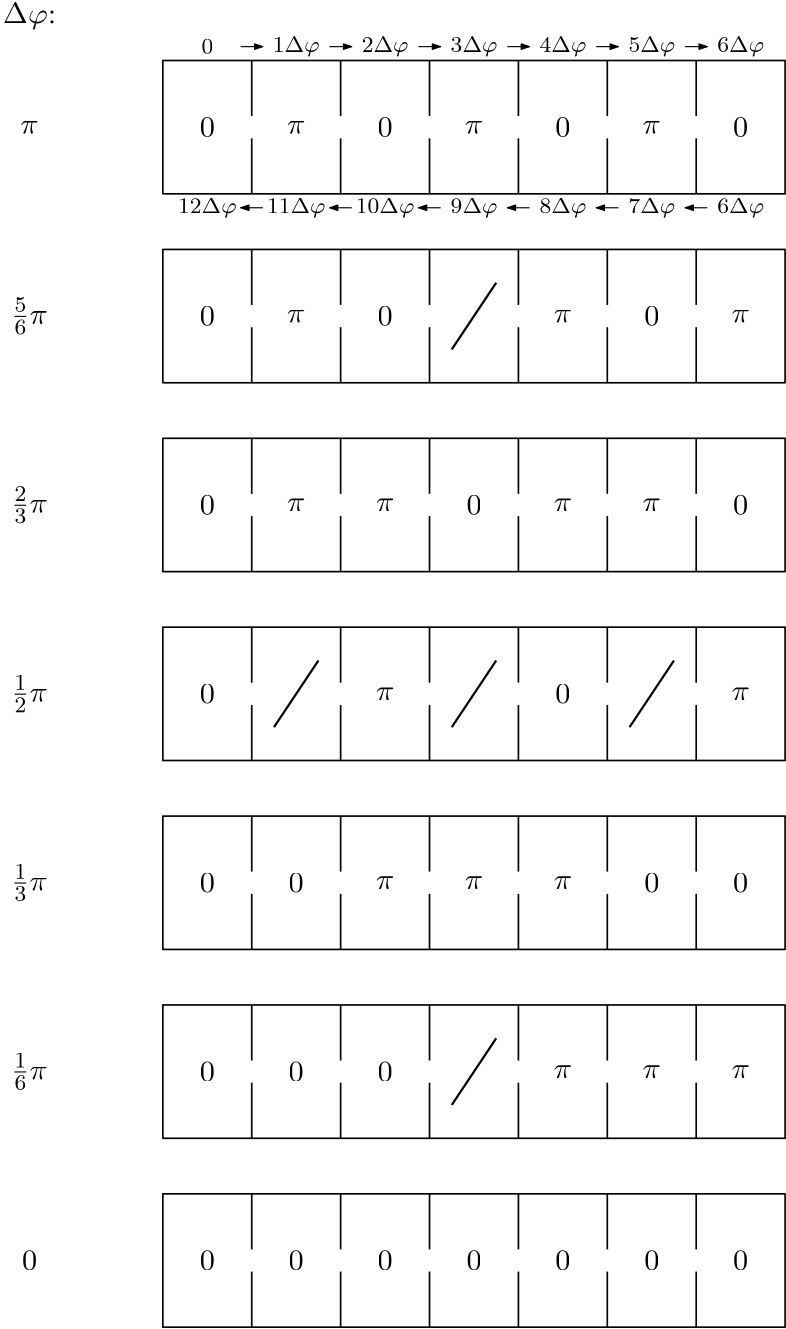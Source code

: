 <?xml version="1.0"?>
<!DOCTYPE ipe SYSTEM "ipe.dtd">
<ipe version="70005" creator="Ipe 7.1.5">
<info created="D:20150803151625" modified="D:20150804223951"/>
<ipestyle name="basic">
<symbol name="arrow/arc(spx)">
<path stroke="sym-stroke" fill="sym-stroke" pen="sym-pen">
0 0 m
-1 0.333 l
-1 -0.333 l
h
</path>
</symbol>
<symbol name="arrow/farc(spx)">
<path stroke="sym-stroke" fill="white" pen="sym-pen">
0 0 m
-1 0.333 l
-1 -0.333 l
h
</path>
</symbol>
<symbol name="mark/circle(sx)" transformations="translations">
<path fill="sym-stroke">
0.6 0 0 0.6 0 0 e
0.4 0 0 0.4 0 0 e
</path>
</symbol>
<symbol name="mark/disk(sx)" transformations="translations">
<path fill="sym-stroke">
0.6 0 0 0.6 0 0 e
</path>
</symbol>
<symbol name="mark/fdisk(sfx)" transformations="translations">
<group>
<path fill="sym-fill">
0.5 0 0 0.5 0 0 e
</path>
<path fill="sym-stroke" fillrule="eofill">
0.6 0 0 0.6 0 0 e
0.4 0 0 0.4 0 0 e
</path>
</group>
</symbol>
<symbol name="mark/box(sx)" transformations="translations">
<path fill="sym-stroke" fillrule="eofill">
-0.6 -0.6 m
0.6 -0.6 l
0.6 0.6 l
-0.6 0.6 l
h
-0.4 -0.4 m
0.4 -0.4 l
0.4 0.4 l
-0.4 0.4 l
h
</path>
</symbol>
<symbol name="mark/square(sx)" transformations="translations">
<path fill="sym-stroke">
-0.6 -0.6 m
0.6 -0.6 l
0.6 0.6 l
-0.6 0.6 l
h
</path>
</symbol>
<symbol name="mark/fsquare(sfx)" transformations="translations">
<group>
<path fill="sym-fill">
-0.5 -0.5 m
0.5 -0.5 l
0.5 0.5 l
-0.5 0.5 l
h
</path>
<path fill="sym-stroke" fillrule="eofill">
-0.6 -0.6 m
0.6 -0.6 l
0.6 0.6 l
-0.6 0.6 l
h
-0.4 -0.4 m
0.4 -0.4 l
0.4 0.4 l
-0.4 0.4 l
h
</path>
</group>
</symbol>
<symbol name="mark/cross(sx)" transformations="translations">
<group>
<path fill="sym-stroke">
-0.43 -0.57 m
0.57 0.43 l
0.43 0.57 l
-0.57 -0.43 l
h
</path>
<path fill="sym-stroke">
-0.43 0.57 m
0.57 -0.43 l
0.43 -0.57 l
-0.57 0.43 l
h
</path>
</group>
</symbol>
<symbol name="arrow/fnormal(spx)">
<path stroke="sym-stroke" fill="white" pen="sym-pen">
0 0 m
-1 0.333 l
-1 -0.333 l
h
</path>
</symbol>
<symbol name="arrow/pointed(spx)">
<path stroke="sym-stroke" fill="sym-stroke" pen="sym-pen">
0 0 m
-1 0.333 l
-0.8 0 l
-1 -0.333 l
h
</path>
</symbol>
<symbol name="arrow/fpointed(spx)">
<path stroke="sym-stroke" fill="white" pen="sym-pen">
0 0 m
-1 0.333 l
-0.8 0 l
-1 -0.333 l
h
</path>
</symbol>
<symbol name="arrow/linear(spx)">
<path stroke="sym-stroke" pen="sym-pen">
-1 0.333 m
0 0 l
-1 -0.333 l
</path>
</symbol>
<symbol name="arrow/fdouble(spx)">
<path stroke="sym-stroke" fill="white" pen="sym-pen">
0 0 m
-1 0.333 l
-1 -0.333 l
h
-1 0 m
-2 0.333 l
-2 -0.333 l
h
</path>
</symbol>
<symbol name="arrow/double(spx)">
<path stroke="sym-stroke" fill="sym-stroke" pen="sym-pen">
0 0 m
-1 0.333 l
-1 -0.333 l
h
-1 0 m
-2 0.333 l
-2 -0.333 l
h
</path>
</symbol>
<pen name="heavier" value="0.8"/>
<pen name="fat" value="1.2"/>
<pen name="ultrafat" value="2"/>
<symbolsize name="large" value="5"/>
<symbolsize name="small" value="2"/>
<symbolsize name="tiny" value="1.1"/>
<arrowsize name="large" value="10"/>
<arrowsize name="small" value="5"/>
<arrowsize name="tiny" value="3"/>
<color name="red" value="1 0 0"/>
<color name="green" value="0 1 0"/>
<color name="blue" value="0 0 1"/>
<color name="yellow" value="1 1 0"/>
<color name="orange" value="1 0.647 0"/>
<color name="gold" value="1 0.843 0"/>
<color name="purple" value="0.627 0.125 0.941"/>
<color name="gray" value="0.745"/>
<color name="brown" value="0.647 0.165 0.165"/>
<color name="navy" value="0 0 0.502"/>
<color name="pink" value="1 0.753 0.796"/>
<color name="seagreen" value="0.18 0.545 0.341"/>
<color name="turquoise" value="0.251 0.878 0.816"/>
<color name="violet" value="0.933 0.51 0.933"/>
<color name="darkblue" value="0 0 0.545"/>
<color name="darkcyan" value="0 0.545 0.545"/>
<color name="darkgray" value="0.663"/>
<color name="darkgreen" value="0 0.392 0"/>
<color name="darkmagenta" value="0.545 0 0.545"/>
<color name="darkorange" value="1 0.549 0"/>
<color name="darkred" value="0.545 0 0"/>
<color name="lightblue" value="0.678 0.847 0.902"/>
<color name="lightcyan" value="0.878 1 1"/>
<color name="lightgray" value="0.827"/>
<color name="lightgreen" value="0.565 0.933 0.565"/>
<color name="lightyellow" value="1 1 0.878"/>
<dashstyle name="dashed" value="[4] 0"/>
<dashstyle name="dotted" value="[1 3] 0"/>
<dashstyle name="dash dotted" value="[4 2 1 2] 0"/>
<dashstyle name="dash dot dotted" value="[4 2 1 2 1 2] 0"/>
<textsize name="large" value="\large"/>
<textsize name="Large" value="\Large"/>
<textsize name="LARGE" value="\LARGE"/>
<textsize name="huge" value="\huge"/>
<textsize name="Huge" value="\Huge"/>
<textsize name="small" value="\small"/>
<textsize name="footnote" value="\footnotesize"/>
<textsize name="tiny" value="\tiny"/>
<textstyle name="center" begin="\begin{center}" end="\end{center}"/>
<textstyle name="itemize" begin="\begin{itemize}" end="\end{itemize}"/>
<textstyle name="item" begin="\begin{itemize}\item{}" end="\end{itemize}"/>
<gridsize name="4 pts" value="4"/>
<gridsize name="8 pts (~3 mm)" value="8"/>
<gridsize name="16 pts (~6 mm)" value="16"/>
<gridsize name="32 pts (~12 mm)" value="32"/>
<gridsize name="10 pts (~3.5 mm)" value="10"/>
<gridsize name="20 pts (~7 mm)" value="20"/>
<gridsize name="14 pts (~5 mm)" value="14"/>
<gridsize name="28 pts (~10 mm)" value="28"/>
<gridsize name="56 pts (~20 mm)" value="56"/>
<anglesize name="90 deg" value="90"/>
<anglesize name="60 deg" value="60"/>
<anglesize name="45 deg" value="45"/>
<anglesize name="30 deg" value="30"/>
<anglesize name="22.5 deg" value="22.5"/>
<tiling name="falling" angle="-60" step="4" width="1"/>
<tiling name="rising" angle="30" step="4" width="1"/>
</ipestyle>
<page>
<layer name="alpha"/>
<view layers="alpha" active="alpha"/>
<group layer="alpha" matrix="1 0 0 1 48 -192">
<path matrix="1 0 0 1 32 0" stroke="black" pen="0.6">
128 768 m
128 720 l
352 720 l
352 768 l
h
</path>
<path stroke="black" pen="0.6">
192 768 m
192 748 l
</path>
<path stroke="black" pen="0.6">
192 740 m
192 720 l
</path>
<path matrix="1 0 0 1 32 0" stroke="black" pen="0.6">
192 768 m
192 748 l
</path>
<path matrix="1 0 0 1 32 0" stroke="black" pen="0.6">
192 740 m
192 720 l
</path>
<path matrix="1 0 0 1 64 0" stroke="black" pen="0.6">
192 768 m
192 748 l
</path>
<path matrix="1 0 0 1 64 0" stroke="black" pen="0.6">
192 740 m
192 720 l
</path>
<path matrix="1 0 0 1 96 0" stroke="black" pen="0.6">
192 768 m
192 748 l
</path>
<path matrix="1 0 0 1 96 0" stroke="black" pen="0.6">
192 740 m
192 720 l
</path>
<path matrix="1 0 0 1 128 0" stroke="black" pen="0.6">
192 768 m
192 748 l
</path>
<path matrix="1 0 0 1 128 0" stroke="black" pen="0.6">
192 740 m
192 720 l
</path>
<path matrix="1 0 0 1 160 0" stroke="black" pen="0.6">
192 768 m
192 748 l
</path>
<path matrix="1 0 0 1 160 0" stroke="black" pen="0.6">
192 740 m
192 720 l
</path>
</group>
<text matrix="1 0 0 1 48 -192" transformations="translations" pos="176 744" stroke="black" type="label" width="5.455" height="7.03" depth="0" halign="center" valign="center" size="11">$0$</text>
<text matrix="1 0 0 1 80 -192" transformations="translations" pos="176 744" stroke="black" type="label" width="6.61" height="4.697" depth="0" halign="center" valign="center" size="11">$\pi$</text>
<text matrix="1 0 0 1 112 -192" transformations="translations" pos="176 744" stroke="black" type="label" width="5.455" height="7.03" depth="0" halign="center" valign="center" size="11">$0$</text>
<text matrix="1 0 0 1 144 -192" transformations="translations" pos="176 744" stroke="black" type="label" width="6.61" height="4.697" depth="0" halign="center" valign="center" size="11">$\pi$</text>
<text matrix="1 0 0 1 176 -192" transformations="translations" pos="176 744" stroke="black" type="label" width="5.455" height="7.03" depth="0" halign="center" valign="center" size="11">$0$</text>
<text matrix="1 0 0 1 208 -192" transformations="translations" pos="176 744" stroke="black" type="label" width="6.61" height="4.697" depth="0" halign="center" valign="center" size="11">$\pi$</text>
<text matrix="1 0 0 1 240 -192" transformations="translations" pos="176 744" stroke="black" type="label" width="5.455" height="7.03" depth="0" halign="center" valign="center" size="11">$0$</text>
<text matrix="1 0 0 1 48 -195" transformations="translations" pos="176 776" stroke="black" type="label" width="4.234" height="5.136" depth="0" halign="center" valign="center" size="8">$0$</text>
<path matrix="1 0 0 1 48 -191" stroke="black" arrow="normal/tiny">
188 772 m
196 772 l
</path>
<text matrix="1 0 0 1 80 -195" transformations="translations" pos="176 776" stroke="black" type="label" width="16.809" height="5.446" depth="1.55" halign="center" valign="center" size="8">$1 \Delta \varphi$</text>
<path matrix="1 0 0 1 48 -191" stroke="black" arrow="normal/tiny">
220 772 m
228 772 l
</path>
<path matrix="1 0 0 1 48 -193" stroke="black" arrow="normal/tiny">
356 716 m
348 716 l
</path>
<group matrix="1 0 0 1 48 -260">
<path matrix="1 0 0 1 32 0" stroke="black" pen="0.6">
128 768 m
128 720 l
352 720 l
352 768 l
h
</path>
<path stroke="black" pen="0.6">
192 768 m
192 748 l
</path>
<path stroke="black" pen="0.6">
192 740 m
192 720 l
</path>
<path matrix="1 0 0 1 32 0" stroke="black" pen="0.6">
192 768 m
192 748 l
</path>
<path matrix="1 0 0 1 32 0" stroke="black" pen="0.6">
192 740 m
192 720 l
</path>
<path matrix="1 0 0 1 64 0" stroke="black" pen="0.6">
192 768 m
192 748 l
</path>
<path matrix="1 0 0 1 64 0" stroke="black" pen="0.6">
192 740 m
192 720 l
</path>
<path matrix="1 0 0 1 96 0" stroke="black" pen="0.6">
192 768 m
192 748 l
</path>
<path matrix="1 0 0 1 96 0" stroke="black" pen="0.6">
192 740 m
192 720 l
</path>
<path matrix="1 0 0 1 128 0" stroke="black" pen="0.6">
192 768 m
192 748 l
</path>
<path matrix="1 0 0 1 128 0" stroke="black" pen="0.6">
192 740 m
192 720 l
</path>
<path matrix="1 0 0 1 160 0" stroke="black" pen="0.6">
192 768 m
192 748 l
</path>
<path matrix="1 0 0 1 160 0" stroke="black" pen="0.6">
192 740 m
192 720 l
</path>
</group>
<text matrix="1 0 0 1 48 -260" transformations="translations" pos="176 744" stroke="black" type="label" width="5.455" height="7.03" depth="0" halign="center" valign="center" size="11">$0$</text>
<text matrix="1 0 0 1 80 -260" transformations="translations" pos="176 744" stroke="black" type="label" width="6.61" height="4.697" depth="0" halign="center" valign="center" size="11">$\pi$</text>
<text matrix="1 0 0 1 112 -260" transformations="translations" pos="176 744" stroke="black" type="label" width="5.455" height="7.03" depth="0" halign="center" valign="center" size="11">$0$</text>
<text matrix="1 0 0 1 208 -260" transformations="translations" pos="176 744" stroke="black" type="label" width="5.455" height="7.03" depth="0" halign="center" valign="center" size="11">$0$</text>
<text matrix="1 0 0 1 176 -260" transformations="translations" pos="176 744" stroke="black" type="label" width="6.61" height="4.697" depth="0" halign="center" valign="center" size="11">$\pi$</text>
<text matrix="1 0 0 1 240 -260" transformations="translations" pos="176 744" stroke="black" type="label" width="6.61" height="4.697" depth="0" halign="center" valign="center" size="11">$\pi$</text>
<text matrix="1 0 0 1 112 -195" transformations="translations" pos="176 776" stroke="black" type="label" width="16.809" height="5.446" depth="1.55" halign="center" valign="center" size="8">$2 \Delta \varphi$</text>
<text matrix="1 0 0 1 144 -195" transformations="translations" pos="176 776" stroke="black" type="label" width="16.809" height="5.446" depth="1.55" halign="center" valign="center" size="8">$3 \Delta \varphi$</text>
<text matrix="1 0 0 1 176 -195" transformations="translations" pos="176 776" stroke="black" type="label" width="16.809" height="5.446" depth="1.55" halign="center" valign="center" size="8">$4 \Delta \varphi$</text>
<text matrix="1 0 0 1 208 -195" transformations="translations" pos="176 776" stroke="black" type="label" width="16.809" height="5.446" depth="1.55" halign="center" valign="center" size="8">$5 \Delta \varphi$</text>
<text matrix="1 0 0 1 240 -195" transformations="translations" pos="176 776" stroke="black" type="label" width="16.809" height="5.446" depth="1.55" halign="center" valign="center" size="8">$6 \Delta \varphi$</text>
<text matrix="1 0 0 1 240 -253" transformations="translations" pos="176 776" stroke="black" type="label" width="16.809" height="5.446" depth="1.55" halign="center" valign="center" size="8">$6 \Delta \varphi$</text>
<text matrix="1 0 0 1 208 -253" transformations="translations" pos="176 776" stroke="black" type="label" width="16.809" height="5.446" depth="1.55" halign="center" valign="center" size="8">$7 \Delta \varphi$</text>
<text matrix="1 0 0 1 176 -253" transformations="translations" pos="176 776" stroke="black" type="label" width="16.809" height="5.446" depth="1.55" halign="center" valign="center" size="8">$8 \Delta \varphi$</text>
<text matrix="1 0 0 1 144 -253" transformations="translations" pos="176 776" stroke="black" type="label" width="16.809" height="5.446" depth="1.55" halign="center" valign="center" size="8">$9 \Delta \varphi$</text>
<text matrix="1 0 0 1 112 -253" transformations="translations" pos="176 776" stroke="black" type="label" width="21.044" height="5.446" depth="1.55" halign="center" valign="center" size="8">$10 \Delta \varphi$</text>
<text matrix="1 0 0 1 80 -253" transformations="translations" pos="176 776" stroke="black" type="label" width="21.044" height="5.446" depth="1.55" halign="center" valign="center" size="8">$11 \Delta \varphi$</text>
<text matrix="1 0 0 1 48 -253" transformations="translations" pos="176 776" stroke="black" type="label" width="21.044" height="5.446" depth="1.55" halign="center" valign="center" size="8">$12 \Delta \varphi$</text>
<path matrix="1 0 0 1 112 -191" stroke="black" arrow="normal/tiny">
188 772 m
196 772 l
</path>
<path matrix="1 0 0 1 144 -191" stroke="black" arrow="normal/tiny">
188 772 m
196 772 l
</path>
<path matrix="1 0 0 1 176 -191" stroke="black" arrow="normal/tiny">
188 772 m
196 772 l
</path>
<path matrix="1 0 0 1 208 -191" stroke="black" arrow="normal/tiny">
188 772 m
196 772 l
</path>
<path matrix="1 0 0 1 16 -193" stroke="black" arrow="normal/tiny">
356 716 m
348 716 l
</path>
<path matrix="1 0 0 1 -16 -193" stroke="black" arrow="normal/tiny">
356 716 m
348 716 l
</path>
<path matrix="1 0 0 1 -48 -193" stroke="black" arrow="normal/tiny">
356 716 m
348 716 l
</path>
<path matrix="1 0 0 1 -80 -193" stroke="black" arrow="normal/tiny">
356 716 m
348 716 l
</path>
<path matrix="1 0 0 1 -112 -193" stroke="black" arrow="normal/tiny">
356 716 m
348 716 l
</path>
<text matrix="1 0 0 1 -8 -236" transformations="translations" pos="168 380" stroke="black" type="label" width="5.455" height="7.03" depth="0" halign="center" valign="center" size="11">$0$</text>
<group matrix="1 0 0 1 48 -328">
<path matrix="1 0 0 1 32 0" stroke="black" pen="0.6">
128 768 m
128 720 l
352 720 l
352 768 l
h
</path>
<path stroke="black" pen="0.6">
192 768 m
192 748 l
</path>
<path stroke="black" pen="0.6">
192 740 m
192 720 l
</path>
<path matrix="1 0 0 1 32 0" stroke="black" pen="0.6">
192 768 m
192 748 l
</path>
<path matrix="1 0 0 1 32 0" stroke="black" pen="0.6">
192 740 m
192 720 l
</path>
<path matrix="1 0 0 1 64 0" stroke="black" pen="0.6">
192 768 m
192 748 l
</path>
<path matrix="1 0 0 1 64 0" stroke="black" pen="0.6">
192 740 m
192 720 l
</path>
<path matrix="1 0 0 1 96 0" stroke="black" pen="0.6">
192 768 m
192 748 l
</path>
<path matrix="1 0 0 1 96 0" stroke="black" pen="0.6">
192 740 m
192 720 l
</path>
<path matrix="1 0 0 1 128 0" stroke="black" pen="0.6">
192 768 m
192 748 l
</path>
<path matrix="1 0 0 1 128 0" stroke="black" pen="0.6">
192 740 m
192 720 l
</path>
<path matrix="1 0 0 1 160 0" stroke="black" pen="0.6">
192 768 m
192 748 l
</path>
<path matrix="1 0 0 1 160 0" stroke="black" pen="0.6">
192 740 m
192 720 l
</path>
</group>
<text matrix="1 0 0 1 48 -328" transformations="translations" pos="176 744" stroke="black" type="label" width="5.455" height="7.03" depth="0" halign="center" valign="center" size="11">$0$</text>
<text matrix="1 0 0 1 80 -328" transformations="translations" pos="176 744" stroke="black" type="label" width="6.61" height="4.697" depth="0" halign="center" valign="center" size="11">$\pi$</text>
<text matrix="1 0 0 1 112 -328" transformations="translations" pos="176 744" stroke="black" type="label" width="6.61" height="4.697" depth="0" halign="center" valign="center" size="11">$\pi$</text>
<text matrix="1 0 0 1 176 -328" transformations="translations" pos="176 744" stroke="black" type="label" width="6.61" height="4.697" depth="0" halign="center" valign="center" size="11">$\pi$</text>
<text matrix="1 0 0 1 208 -328" transformations="translations" pos="176 744" stroke="black" type="label" width="6.61" height="4.697" depth="0" halign="center" valign="center" size="11">$\pi$</text>
<text matrix="1 0 0 1 240 -328" transformations="translations" pos="176 744" stroke="black" type="label" width="5.455" height="7.03" depth="0" halign="center" valign="center" size="11">$0$</text>
<group matrix="1 0 0 1 48 -396">
<path matrix="1 0 0 1 32 0" stroke="black" pen="0.6">
128 768 m
128 720 l
352 720 l
352 768 l
h
</path>
<path stroke="black" pen="0.6">
192 768 m
192 748 l
</path>
<path stroke="black" pen="0.6">
192 740 m
192 720 l
</path>
<path matrix="1 0 0 1 32 0" stroke="black" pen="0.6">
192 768 m
192 748 l
</path>
<path matrix="1 0 0 1 32 0" stroke="black" pen="0.6">
192 740 m
192 720 l
</path>
<path matrix="1 0 0 1 64 0" stroke="black" pen="0.6">
192 768 m
192 748 l
</path>
<path matrix="1 0 0 1 64 0" stroke="black" pen="0.6">
192 740 m
192 720 l
</path>
<path matrix="1 0 0 1 96 0" stroke="black" pen="0.6">
192 768 m
192 748 l
</path>
<path matrix="1 0 0 1 96 0" stroke="black" pen="0.6">
192 740 m
192 720 l
</path>
<path matrix="1 0 0 1 128 0" stroke="black" pen="0.6">
192 768 m
192 748 l
</path>
<path matrix="1 0 0 1 128 0" stroke="black" pen="0.6">
192 740 m
192 720 l
</path>
<path matrix="1 0 0 1 160 0" stroke="black" pen="0.6">
192 768 m
192 748 l
</path>
<path matrix="1 0 0 1 160 0" stroke="black" pen="0.6">
192 740 m
192 720 l
</path>
</group>
<text matrix="1 0 0 1 48 -396" transformations="translations" pos="176 744" stroke="black" type="label" width="5.455" height="7.03" depth="0" halign="center" valign="center" size="11">$0$</text>
<text matrix="1 0 0 1 112 -396" transformations="translations" pos="176 744" stroke="black" type="label" width="6.61" height="4.697" depth="0" halign="center" valign="center" size="11">$\pi$</text>
<text matrix="1 0 0 1 176 -396" transformations="translations" pos="176 744" stroke="black" type="label" width="5.455" height="7.03" depth="0" halign="center" valign="center" size="11">$0$</text>
<text matrix="1 0 0 1 240 -396" transformations="translations" pos="176 744" stroke="black" type="label" width="6.61" height="4.697" depth="0" halign="center" valign="center" size="11">$\pi$</text>
<group matrix="1 0 0 1 48 -464">
<path matrix="1 0 0 1 32 0" stroke="black" pen="0.6">
128 768 m
128 720 l
352 720 l
352 768 l
h
</path>
<path stroke="black" pen="0.6">
192 768 m
192 748 l
</path>
<path stroke="black" pen="0.6">
192 740 m
192 720 l
</path>
<path matrix="1 0 0 1 32 0" stroke="black" pen="0.6">
192 768 m
192 748 l
</path>
<path matrix="1 0 0 1 32 0" stroke="black" pen="0.6">
192 740 m
192 720 l
</path>
<path matrix="1 0 0 1 64 0" stroke="black" pen="0.6">
192 768 m
192 748 l
</path>
<path matrix="1 0 0 1 64 0" stroke="black" pen="0.6">
192 740 m
192 720 l
</path>
<path matrix="1 0 0 1 96 0" stroke="black" pen="0.6">
192 768 m
192 748 l
</path>
<path matrix="1 0 0 1 96 0" stroke="black" pen="0.6">
192 740 m
192 720 l
</path>
<path matrix="1 0 0 1 128 0" stroke="black" pen="0.6">
192 768 m
192 748 l
</path>
<path matrix="1 0 0 1 128 0" stroke="black" pen="0.6">
192 740 m
192 720 l
</path>
<path matrix="1 0 0 1 160 0" stroke="black" pen="0.6">
192 768 m
192 748 l
</path>
<path matrix="1 0 0 1 160 0" stroke="black" pen="0.6">
192 740 m
192 720 l
</path>
</group>
<text matrix="1 0 0 1 48 -464" transformations="translations" pos="176 744" stroke="black" type="label" width="5.455" height="7.03" depth="0" halign="center" valign="center" size="11">$0$</text>
<text matrix="1 0 0 1 112 -464" transformations="translations" pos="176 744" stroke="black" type="label" width="6.61" height="4.697" depth="0" halign="center" valign="center" size="11">$\pi$</text>
<text matrix="1 0 0 1 80 -464" transformations="translations" pos="176 744" stroke="black" type="label" width="5.455" height="7.03" depth="0" halign="center" valign="center" size="11">$0$</text>
<text matrix="1 0 0 1 208 -464" transformations="translations" pos="176 744" stroke="black" type="label" width="5.455" height="7.03" depth="0" halign="center" valign="center" size="11">$0$</text>
<text matrix="1 0 0 1 176 -464" transformations="translations" pos="176 744" stroke="black" type="label" width="6.61" height="4.697" depth="0" halign="center" valign="center" size="11">$\pi$</text>
<text matrix="1 0 0 1 240 -464" transformations="translations" pos="176 744" stroke="black" type="label" width="5.455" height="7.03" depth="0" halign="center" valign="center" size="11">$0$</text>
<group matrix="1 0 0 1 48 -532">
<path matrix="1 0 0 1 32 0" stroke="black" pen="0.6">
128 768 m
128 720 l
352 720 l
352 768 l
h
</path>
<path stroke="black" pen="0.6">
192 768 m
192 748 l
</path>
<path stroke="black" pen="0.6">
192 740 m
192 720 l
</path>
<path matrix="1 0 0 1 32 0" stroke="black" pen="0.6">
192 768 m
192 748 l
</path>
<path matrix="1 0 0 1 32 0" stroke="black" pen="0.6">
192 740 m
192 720 l
</path>
<path matrix="1 0 0 1 64 0" stroke="black" pen="0.6">
192 768 m
192 748 l
</path>
<path matrix="1 0 0 1 64 0" stroke="black" pen="0.6">
192 740 m
192 720 l
</path>
<path matrix="1 0 0 1 96 0" stroke="black" pen="0.6">
192 768 m
192 748 l
</path>
<path matrix="1 0 0 1 96 0" stroke="black" pen="0.6">
192 740 m
192 720 l
</path>
<path matrix="1 0 0 1 128 0" stroke="black" pen="0.6">
192 768 m
192 748 l
</path>
<path matrix="1 0 0 1 128 0" stroke="black" pen="0.6">
192 740 m
192 720 l
</path>
<path matrix="1 0 0 1 160 0" stroke="black" pen="0.6">
192 768 m
192 748 l
</path>
<path matrix="1 0 0 1 160 0" stroke="black" pen="0.6">
192 740 m
192 720 l
</path>
</group>
<text matrix="1 0 0 1 48 -532" transformations="translations" pos="176 744" stroke="black" type="label" width="5.455" height="7.03" depth="0" halign="center" valign="center" size="11">$0$</text>
<text matrix="1 0 0 1 176 -532" transformations="translations" pos="176 744" stroke="black" type="label" width="6.61" height="4.697" depth="0" halign="center" valign="center" size="11">$\pi$</text>
<text matrix="1 0 0 1 112 -532" transformations="translations" pos="176 744" stroke="black" type="label" width="5.455" height="7.03" depth="0" halign="center" valign="center" size="11">$0$</text>
<text matrix="1 0 0 1 80 -532" transformations="translations" pos="176 744" stroke="black" type="label" width="5.455" height="7.03" depth="0" halign="center" valign="center" size="11">$0$</text>
<text matrix="1 0 0 1 208 -532" transformations="translations" pos="176 744" stroke="black" type="label" width="6.61" height="4.697" depth="0" halign="center" valign="center" size="11">$\pi$</text>
<text matrix="1 0 0 1 240 -532" transformations="translations" pos="176 744" stroke="black" type="label" width="6.61" height="4.697" depth="0" halign="center" valign="center" size="11">$\pi$</text>
<group matrix="1 0 0 1 48 -600">
<path matrix="1 0 0 1 32 0" stroke="black" pen="0.6">
128 768 m
128 720 l
352 720 l
352 768 l
h
</path>
<path stroke="black" pen="0.6">
192 768 m
192 748 l
</path>
<path stroke="black" pen="0.6">
192 740 m
192 720 l
</path>
<path matrix="1 0 0 1 32 0" stroke="black" pen="0.6">
192 768 m
192 748 l
</path>
<path matrix="1 0 0 1 32 0" stroke="black" pen="0.6">
192 740 m
192 720 l
</path>
<path matrix="1 0 0 1 64 0" stroke="black" pen="0.6">
192 768 m
192 748 l
</path>
<path matrix="1 0 0 1 64 0" stroke="black" pen="0.6">
192 740 m
192 720 l
</path>
<path matrix="1 0 0 1 96 0" stroke="black" pen="0.6">
192 768 m
192 748 l
</path>
<path matrix="1 0 0 1 96 0" stroke="black" pen="0.6">
192 740 m
192 720 l
</path>
<path matrix="1 0 0 1 128 0" stroke="black" pen="0.6">
192 768 m
192 748 l
</path>
<path matrix="1 0 0 1 128 0" stroke="black" pen="0.6">
192 740 m
192 720 l
</path>
<path matrix="1 0 0 1 160 0" stroke="black" pen="0.6">
192 768 m
192 748 l
</path>
<path matrix="1 0 0 1 160 0" stroke="black" pen="0.6">
192 740 m
192 720 l
</path>
</group>
<text matrix="1 0 0 1 48 -600" transformations="translations" pos="176 744" stroke="black" type="label" width="5.455" height="7.03" depth="0" halign="center" valign="center" size="11">$0$</text>
<text matrix="1 0 0 1 112 -600" transformations="translations" pos="176 744" stroke="black" type="label" width="5.455" height="7.03" depth="0" halign="center" valign="center" size="11">$0$</text>
<text matrix="1 0 0 1 176 -600" transformations="translations" pos="176 744" stroke="black" type="label" width="5.455" height="7.03" depth="0" halign="center" valign="center" size="11">$0$</text>
<text matrix="1 0 0 1 240 -600" transformations="translations" pos="176 744" stroke="black" type="label" width="5.455" height="7.03" depth="0" halign="center" valign="center" size="11">$0$</text>
<text matrix="1 0 0 1 144 -328" transformations="translations" pos="176 744" stroke="black" type="label" width="5.455" height="7.03" depth="0" halign="center" valign="center" size="11">$0$</text>
<text matrix="1 0 0 1 144 -464" transformations="translations" pos="176 744" stroke="black" type="label" width="6.61" height="4.697" depth="0" halign="center" valign="center" size="11">$\pi$</text>
<text matrix="1 0 0 1 80 -600" transformations="translations" pos="176 744" stroke="black" type="label" width="5.455" height="7.03" depth="0" halign="center" valign="center" size="11">$0$</text>
<text matrix="1 0 0 1 144 -600" transformations="translations" pos="176 744" stroke="black" type="label" width="5.455" height="7.03" depth="0" halign="center" valign="center" size="11">$0$</text>
<text matrix="1 0 0 1 208 -600" transformations="translations" pos="176 744" stroke="black" type="label" width="5.455" height="7.03" depth="0" halign="center" valign="center" size="11">$0$</text>
<path matrix="1 0 0 1 64 -108" stroke="black" pen="heavier">
248 580 m
264 604 l
</path>
<path matrix="1 0 0 1 0 -244" stroke="black" pen="heavier">
248 580 m
264 604 l
</path>
<path matrix="1 0 0 1 64 -244" stroke="black" pen="heavier">
248 580 m
264 604 l
</path>
<path matrix="1 0 0 1 128 -244" stroke="black" pen="heavier">
248 580 m
264 604 l
</path>
<path matrix="1 0 0 1 64 -380" stroke="black" pen="heavier">
248 580 m
264 604 l
</path>
<text matrix="1 0 0 1 16 -156" transformations="translations" pos="144 748" stroke="black" type="label" width="19.258" height="7.456" depth="2.12" halign="center" valign="center" size="11">$\Delta \varphi$:</text>
<text matrix="1 0 0 1 4 -180" transformations="translations" pos="156 732" stroke="black" type="label" width="6.61" height="4.697" depth="0" halign="center" valign="center" size="11">$\pi$</text>
<text matrix="1 0 0 1 4 -172" transformations="translations" pos="156 656" stroke="black" type="label" width="13.235" height="9.433" depth="3.76" halign="center" valign="center" size="11">$\frac{5}{6}\pi$</text>
<text matrix="1 0 0 1 0 -168" transformations="translations" pos="160 584" stroke="black" type="label" width="13.235" height="9.433" depth="3.76" halign="center" valign="center" size="11">$\frac{2}{3}\pi$</text>
<text matrix="1 0 0 1 -4 -176" transformations="translations" pos="164 524" stroke="black" type="label" width="13.235" height="9.433" depth="3.76" halign="center" valign="center" size="11">$\frac{1}{2}\pi$</text>
<text matrix="1 0 0 1 -8 -184" transformations="translations" pos="168 464" stroke="black" type="label" width="13.235" height="9.433" depth="3.76" halign="center" valign="center" size="11">$\frac{1}{3}\pi$</text>
<text matrix="1 0 0 1 -4 -204" transformations="translations" pos="164 416" stroke="black" type="label" width="13.235" height="9.433" depth="3.76" halign="center" valign="center" size="11">$\frac{1}{6}\pi$</text>
</page>
</ipe>
